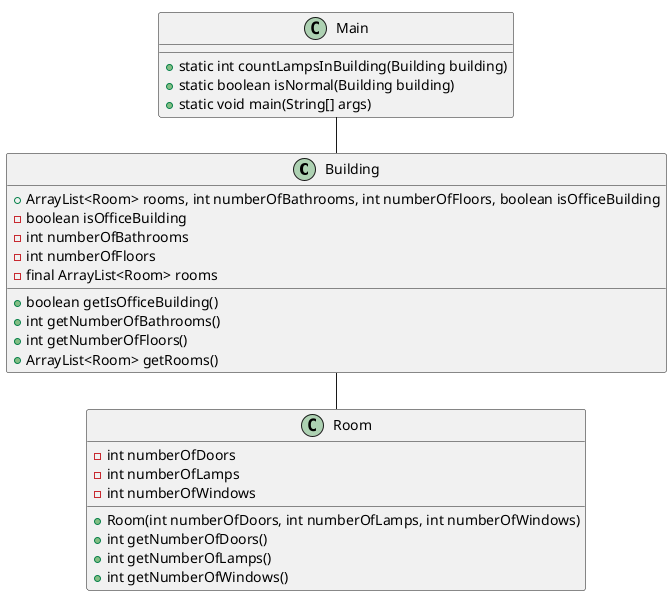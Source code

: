 @startuml
'https://plantuml.com/object-diagram
!pragma layout smetana

class Building
class Room

Main -- Building
Building-- Room

Building : + ArrayList<Room> rooms, int numberOfBathrooms, int numberOfFloors, boolean isOfficeBuilding
Building : + boolean getIsOfficeBuilding()
Building : + int getNumberOfBathrooms()
Building : + int getNumberOfFloors()
Building : + ArrayList<Room> getRooms()
Building : - boolean isOfficeBuilding
Building : - int numberOfBathrooms
Building : - int numberOfFloors
Building : -final ArrayList<Room> rooms

Main : +  static int countLampsInBuilding(Building building)
Main : +  static boolean isNormal(Building building)
Main : + static void main(String[] args)

Room : +  Room(int numberOfDoors, int numberOfLamps, int numberOfWindows)
Room : +  int getNumberOfDoors()
Room : + int getNumberOfLamps()
Room : + int getNumberOfWindows()
Room : - int numberOfDoors
Room : - int numberOfLamps
Room : - int numberOfWindows

@enduml
@enduml

